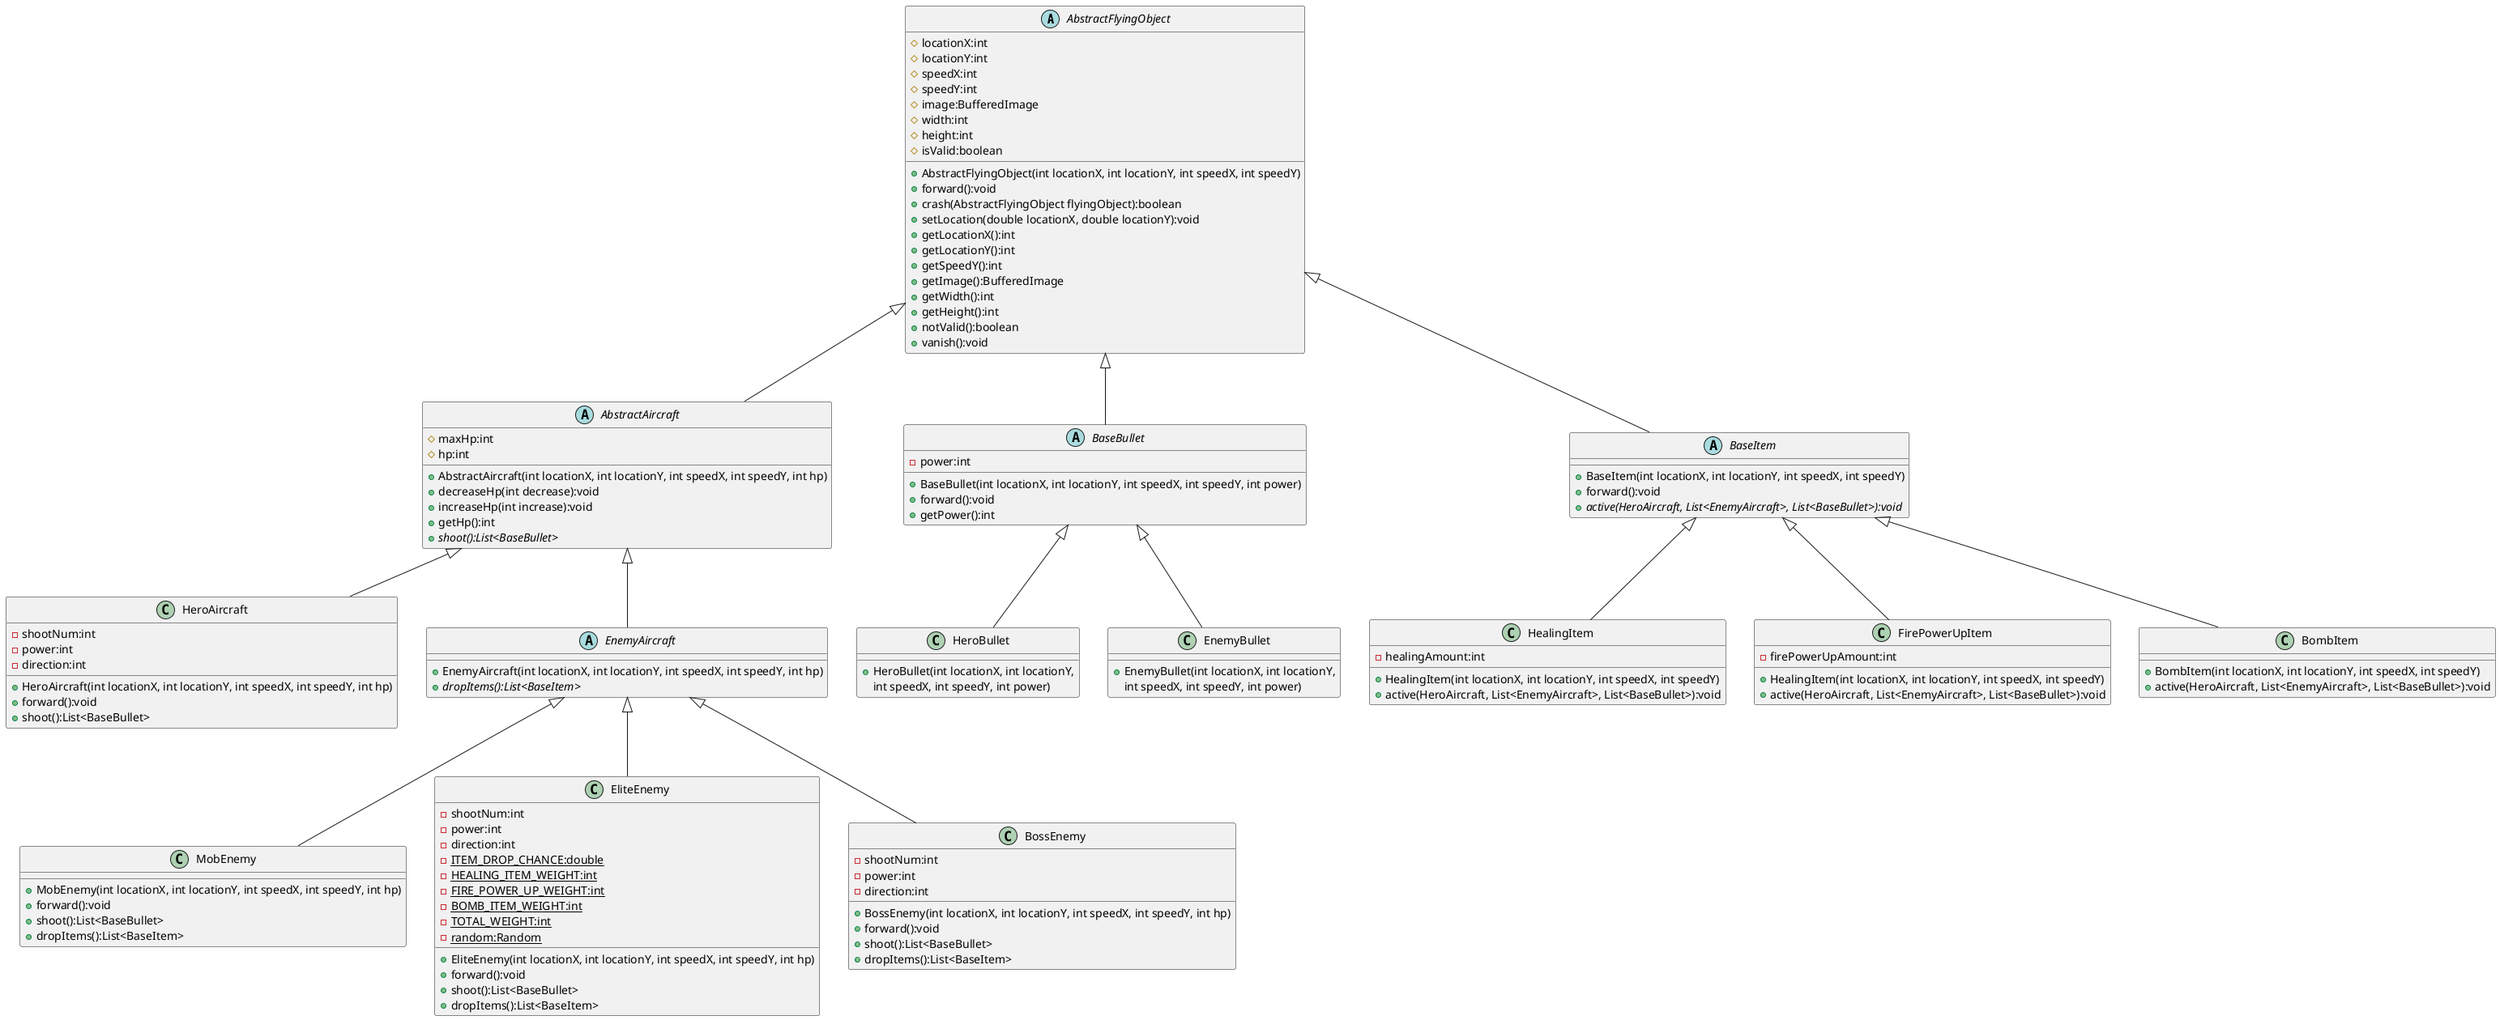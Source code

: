 @startuml
'https://plantuml.com/class-diagram

abstract class AbstractFlyingObject
{
    # locationX:int
    # locationY:int
    # speedX:int
    # speedY:int
    # image:BufferedImage
    # width:int
    # height:int
    # isValid:boolean

    + AbstractFlyingObject(int locationX, int locationY, int speedX, int speedY)
    + forward():void
    + crash(AbstractFlyingObject flyingObject):boolean
    + setLocation(double locationX, double locationY):void
    + getLocationX():int
    + getLocationY():int
    + getSpeedY():int
    + getImage():BufferedImage
    + getWidth():int
    + getHeight():int
    + notValid():boolean
    + vanish():void
}
abstract class AbstractAircraft
{
	# maxHp:int
    # hp:int
    + AbstractAircraft(int locationX, int locationY, int speedX, int speedY, int hp)
    + decreaseHp(int decrease):void
    + increaseHp(int increase):void
    + getHp():int
    + {abstract} shoot():List<BaseBullet>
 }


class HeroAircraft {
    - shootNum:int
    - power:int
    - direction:int
    + HeroAircraft(int locationX, int locationY, int speedX, int speedY, int hp)
    + forward():void
    + shoot():List<BaseBullet>
}

AbstractAircraft <|-- HeroAircraft

abstract class EnemyAircraft {
    + EnemyAircraft(int locationX, int locationY, int speedX, int speedY, int hp)
    + {abstract} dropItems():List<BaseItem>
}

AbstractAircraft <|-- EnemyAircraft

class MobEnemy {
    + MobEnemy(int locationX, int locationY, int speedX, int speedY, int hp)
    + forward():void
    + shoot():List<BaseBullet>
    + dropItems():List<BaseItem>
}

class EliteEnemy {
    - shootNum:int
    - power:int
    - direction:int
    - {static} ITEM_DROP_CHANCE:double
    - {static} HEALING_ITEM_WEIGHT:int
    - {static} FIRE_POWER_UP_WEIGHT:int
    - {static} BOMB_ITEM_WEIGHT:int
    - {static} TOTAL_WEIGHT:int
    - {static} random:Random
    + EliteEnemy(int locationX, int locationY, int speedX, int speedY, int hp)
    + forward():void
    + shoot():List<BaseBullet>
    + dropItems():List<BaseItem>
}


class BossEnemy {
    - shootNum:int
    - power:int
    - direction:int
    + BossEnemy(int locationX, int locationY, int speedX, int speedY, int hp)
    + forward():void
    + shoot():List<BaseBullet>
    + dropItems():List<BaseItem>
}

EnemyAircraft <|-- MobEnemy
EnemyAircraft <|-- EliteEnemy
EnemyAircraft <|-- BossEnemy

abstract class BaseBullet
{
    - power:int
    + BaseBullet(int locationX, int locationY, int speedX, int speedY, int power)
    + forward():void
	+ getPower():int
}

class HeroBullet {
    + HeroBullet(int locationX, int locationY,
     int speedX, int speedY, int power)
}

class EnemyBullet {
    + EnemyBullet(int locationX, int locationY,
     int speedX, int speedY, int power)
}

BaseBullet <|-- HeroBullet
BaseBullet <|-- EnemyBullet

abstract class BaseItem {
    + BaseItem(int locationX, int locationY, int speedX, int speedY)
    + forward():void
    + {abstract} active(HeroAircraft, List<EnemyAircraft>, List<BaseBullet>):void
}

class HealingItem {
    - healingAmount:int
    + HealingItem(int locationX, int locationY, int speedX, int speedY)
    + active(HeroAircraft, List<EnemyAircraft>, List<BaseBullet>):void
}

class FirePowerUpItem {
    - firePowerUpAmount:int
    + HealingItem(int locationX, int locationY, int speedX, int speedY)
    + active(HeroAircraft, List<EnemyAircraft>, List<BaseBullet>):void
}

class BombItem {
    + BombItem(int locationX, int locationY, int speedX, int speedY)
    + active(HeroAircraft, List<EnemyAircraft>, List<BaseBullet>):void
}


BaseItem <|-- HealingItem
BaseItem <|-- FirePowerUpItem
BaseItem <|-- BombItem

AbstractFlyingObject <|-- AbstractAircraft
AbstractFlyingObject <|-- BaseBullet
AbstractFlyingObject <|-- BaseItem

@enduml